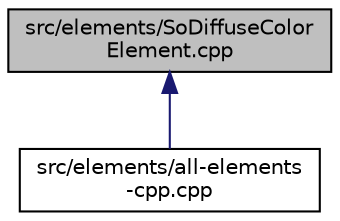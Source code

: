 digraph "src/elements/SoDiffuseColorElement.cpp"
{
 // LATEX_PDF_SIZE
  edge [fontname="Helvetica",fontsize="10",labelfontname="Helvetica",labelfontsize="10"];
  node [fontname="Helvetica",fontsize="10",shape=record];
  Node1 [label="src/elements/SoDiffuseColor\lElement.cpp",height=0.2,width=0.4,color="black", fillcolor="grey75", style="filled", fontcolor="black",tooltip=" "];
  Node1 -> Node2 [dir="back",color="midnightblue",fontsize="10",style="solid",fontname="Helvetica"];
  Node2 [label="src/elements/all-elements\l-cpp.cpp",height=0.2,width=0.4,color="black", fillcolor="white", style="filled",URL="$all-elements-cpp_8cpp.html",tooltip=" "];
}

